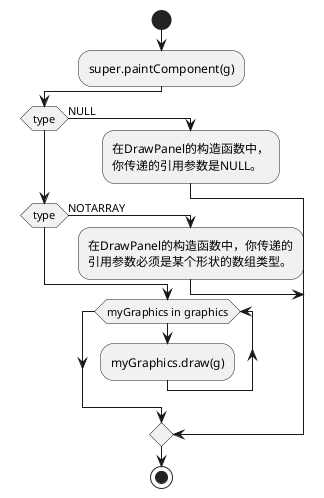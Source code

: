 @startuml
'https://plantuml.com/activity-diagram-beta
!pragma useVerticalIf on
start
:super.paintComponent(g);
if (type) is (NULL) then
  :在DrawPanel的构造函数中，
  你传递的引用参数是NULL。;
else if (type) then (NOTARRAY)
  :在DrawPanel的构造函数中，你传递的
  引用参数必须是某个形状的数组类型。;
else
while (myGraphics in graphics)
  :myGraphics.draw(g);
endwhile
endif
stop

@enduml
